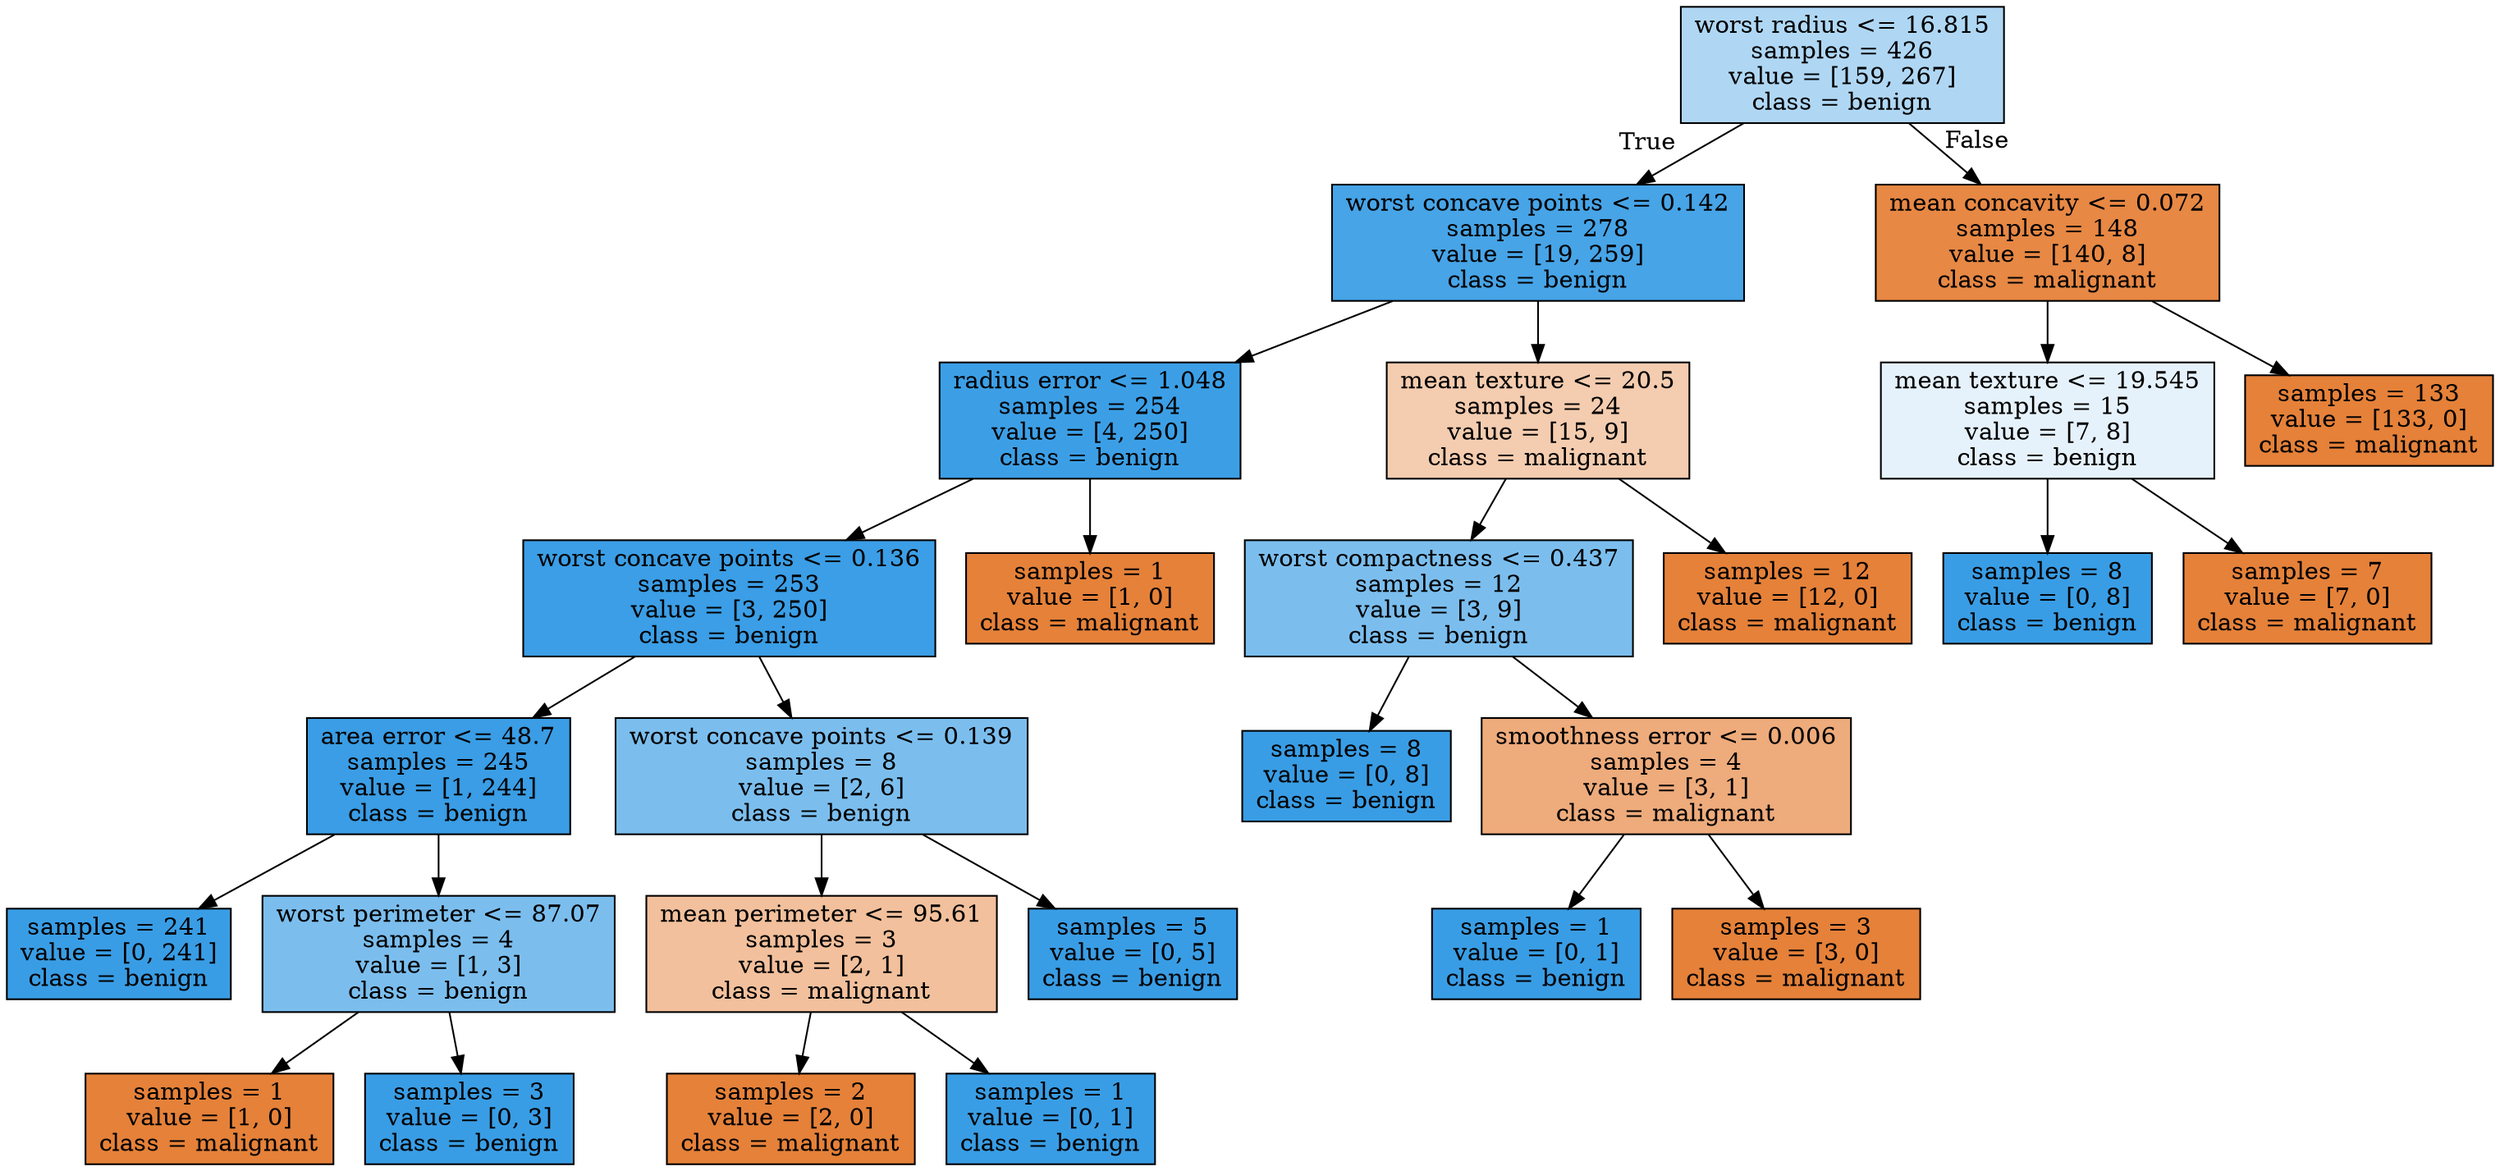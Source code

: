 digraph Tree {
node [shape=box, style="filled", color="black"] ;
0 [label="worst radius <= 16.815\nsamples = 426\nvalue = [159, 267]\nclass = benign", fillcolor="#399de567"] ;
1 [label="worst concave points <= 0.142\nsamples = 278\nvalue = [19, 259]\nclass = benign", fillcolor="#399de5ec"] ;
0 -> 1 [labeldistance=2.5, labelangle=45, headlabel="True"] ;
2 [label="radius error <= 1.048\nsamples = 254\nvalue = [4, 250]\nclass = benign", fillcolor="#399de5fb"] ;
1 -> 2 ;
3 [label="worst concave points <= 0.136\nsamples = 253\nvalue = [3, 250]\nclass = benign", fillcolor="#399de5fc"] ;
2 -> 3 ;
4 [label="area error <= 48.7\nsamples = 245\nvalue = [1, 244]\nclass = benign", fillcolor="#399de5fe"] ;
3 -> 4 ;
5 [label="samples = 241\nvalue = [0, 241]\nclass = benign", fillcolor="#399de5ff"] ;
4 -> 5 ;
6 [label="worst perimeter <= 87.07\nsamples = 4\nvalue = [1, 3]\nclass = benign", fillcolor="#399de5aa"] ;
4 -> 6 ;
7 [label="samples = 1\nvalue = [1, 0]\nclass = malignant", fillcolor="#e58139ff"] ;
6 -> 7 ;
8 [label="samples = 3\nvalue = [0, 3]\nclass = benign", fillcolor="#399de5ff"] ;
6 -> 8 ;
9 [label="worst concave points <= 0.139\nsamples = 8\nvalue = [2, 6]\nclass = benign", fillcolor="#399de5aa"] ;
3 -> 9 ;
10 [label="mean perimeter <= 95.61\nsamples = 3\nvalue = [2, 1]\nclass = malignant", fillcolor="#e581397f"] ;
9 -> 10 ;
11 [label="samples = 2\nvalue = [2, 0]\nclass = malignant", fillcolor="#e58139ff"] ;
10 -> 11 ;
12 [label="samples = 1\nvalue = [0, 1]\nclass = benign", fillcolor="#399de5ff"] ;
10 -> 12 ;
13 [label="samples = 5\nvalue = [0, 5]\nclass = benign", fillcolor="#399de5ff"] ;
9 -> 13 ;
14 [label="samples = 1\nvalue = [1, 0]\nclass = malignant", fillcolor="#e58139ff"] ;
2 -> 14 ;
15 [label="mean texture <= 20.5\nsamples = 24\nvalue = [15, 9]\nclass = malignant", fillcolor="#e5813966"] ;
1 -> 15 ;
16 [label="worst compactness <= 0.437\nsamples = 12\nvalue = [3, 9]\nclass = benign", fillcolor="#399de5aa"] ;
15 -> 16 ;
17 [label="samples = 8\nvalue = [0, 8]\nclass = benign", fillcolor="#399de5ff"] ;
16 -> 17 ;
18 [label="smoothness error <= 0.006\nsamples = 4\nvalue = [3, 1]\nclass = malignant", fillcolor="#e58139aa"] ;
16 -> 18 ;
19 [label="samples = 1\nvalue = [0, 1]\nclass = benign", fillcolor="#399de5ff"] ;
18 -> 19 ;
20 [label="samples = 3\nvalue = [3, 0]\nclass = malignant", fillcolor="#e58139ff"] ;
18 -> 20 ;
21 [label="samples = 12\nvalue = [12, 0]\nclass = malignant", fillcolor="#e58139ff"] ;
15 -> 21 ;
22 [label="mean concavity <= 0.072\nsamples = 148\nvalue = [140, 8]\nclass = malignant", fillcolor="#e58139f0"] ;
0 -> 22 [labeldistance=2.5, labelangle=-45, headlabel="False"] ;
23 [label="mean texture <= 19.545\nsamples = 15\nvalue = [7, 8]\nclass = benign", fillcolor="#399de520"] ;
22 -> 23 ;
24 [label="samples = 8\nvalue = [0, 8]\nclass = benign", fillcolor="#399de5ff"] ;
23 -> 24 ;
25 [label="samples = 7\nvalue = [7, 0]\nclass = malignant", fillcolor="#e58139ff"] ;
23 -> 25 ;
26 [label="samples = 133\nvalue = [133, 0]\nclass = malignant", fillcolor="#e58139ff"] ;
22 -> 26 ;
}